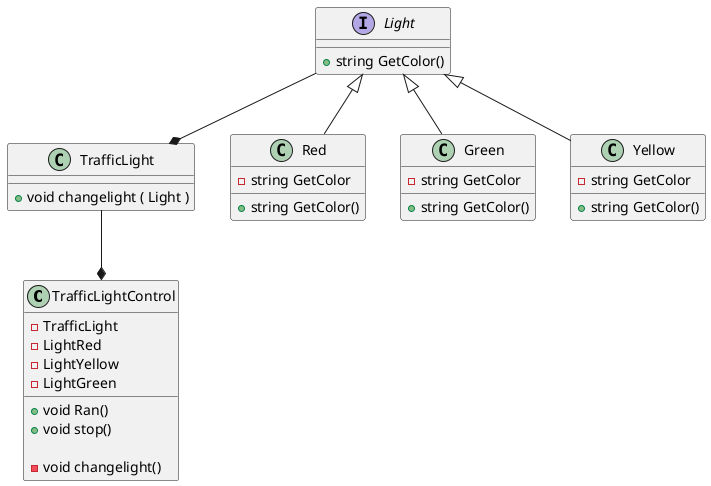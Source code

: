 @startuml
class TrafficLightControl
{
-TrafficLight
-LightRed
-LightYellow
-LightGreen

+ void Ran()
+ void stop()

-void changelight() 
}

class TrafficLight
{
+void changelight ( Light )
}
interface Light
{
    +string GetColor()
}
class Red
{
    -string GetColor
    +string GetColor()
}
class Green
{
    -string GetColor
    +string GetColor()
}
class Yellow
{
    -string GetColor
    +string GetColor()
}
Light <|-- Yellow
Light <|-- Green
Light <|-- Red
Light --* TrafficLight
TrafficLight --* TrafficLightControl
@enduml
